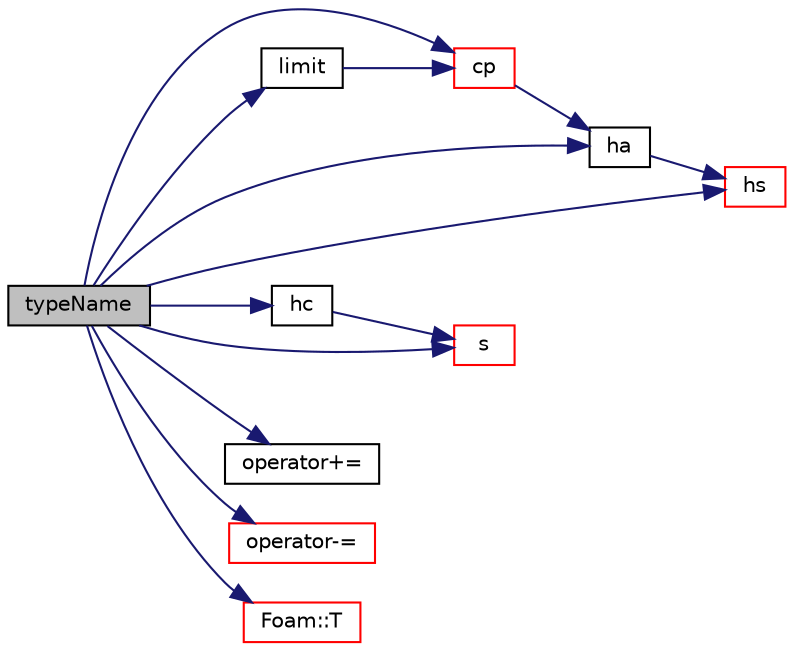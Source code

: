 digraph "typeName"
{
  bgcolor="transparent";
  edge [fontname="Helvetica",fontsize="10",labelfontname="Helvetica",labelfontsize="10"];
  node [fontname="Helvetica",fontsize="10",shape=record];
  rankdir="LR";
  Node1 [label="typeName",height=0.2,width=0.4,color="black", fillcolor="grey75", style="filled", fontcolor="black"];
  Node1 -> Node2 [color="midnightblue",fontsize="10",style="solid",fontname="Helvetica"];
  Node2 [label="cp",height=0.2,width=0.4,color="red",URL="$a01033.html#ad34fc523196eb59f189c7538bd76adda",tooltip="Heat capacity at constant pressure [J/(kg K)]. "];
  Node2 -> Node3 [color="midnightblue",fontsize="10",style="solid",fontname="Helvetica"];
  Node3 [label="ha",height=0.2,width=0.4,color="black",URL="$a01033.html#a190aa728dba4ea87884e38be8bc27c40",tooltip="Absolute enthalpy [J/kmol]. "];
  Node3 -> Node4 [color="midnightblue",fontsize="10",style="solid",fontname="Helvetica"];
  Node4 [label="hs",height=0.2,width=0.4,color="red",URL="$a01033.html#a856fc5068853e4f8d58cb908fc57efa9",tooltip="Sensible enthalpy [J/kg]. "];
  Node1 -> Node3 [color="midnightblue",fontsize="10",style="solid",fontname="Helvetica"];
  Node1 -> Node5 [color="midnightblue",fontsize="10",style="solid",fontname="Helvetica"];
  Node5 [label="hc",height=0.2,width=0.4,color="black",URL="$a01033.html#ae030133efa83305b374f46cf58d4dc1a",tooltip="Chemical enthalpy [J/kg]. "];
  Node5 -> Node6 [color="midnightblue",fontsize="10",style="solid",fontname="Helvetica"];
  Node6 [label="s",height=0.2,width=0.4,color="red",URL="$a01033.html#a592e05944bb9b03fab6cc8bd7f670090",tooltip="Entropy [J/(kmol K)]. "];
  Node1 -> Node4 [color="midnightblue",fontsize="10",style="solid",fontname="Helvetica"];
  Node1 -> Node7 [color="midnightblue",fontsize="10",style="solid",fontname="Helvetica"];
  Node7 [label="limit",height=0.2,width=0.4,color="black",URL="$a01033.html#a36e7570f038b06ddc70de8f5c97f9be0",tooltip="Limit the temperature to be in the range Tlow_ to Thigh_. "];
  Node7 -> Node2 [color="midnightblue",fontsize="10",style="solid",fontname="Helvetica"];
  Node1 -> Node8 [color="midnightblue",fontsize="10",style="solid",fontname="Helvetica"];
  Node8 [label="operator+=",height=0.2,width=0.4,color="black",URL="$a01033.html#a7c5e423629232a64a44c756a298ae6d8"];
  Node1 -> Node9 [color="midnightblue",fontsize="10",style="solid",fontname="Helvetica"];
  Node9 [label="operator-=",height=0.2,width=0.4,color="red",URL="$a01033.html#a53a1be0d2febe831f4a475fb2d9ddae6"];
  Node1 -> Node6 [color="midnightblue",fontsize="10",style="solid",fontname="Helvetica"];
  Node1 -> Node10 [color="midnightblue",fontsize="10",style="solid",fontname="Helvetica"];
  Node10 [label="Foam::T",height=0.2,width=0.4,color="red",URL="$a10909.html#ae57fda0abb14bb0944947c463c6e09d4"];
}
